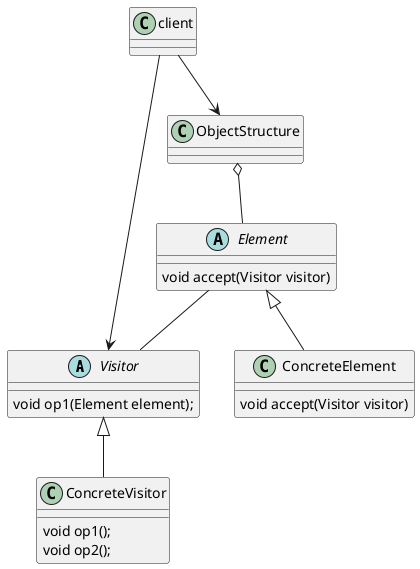 @startuml
'https://plantuml.com/class-diagram

abstract class Visitor{
    void op1(Element element);

}

/'成功/失败的类型'/
class ConcreteVisitor{
     void op1();
     void op2();
}


abstract class Element{
   /'为了使用不同的visitor,通过依赖visitor实现对其访问'/
   void accept(Visitor visitor)
}
/'不同的观众类型，男的/女的/小孩'/
class ConcreteElement{
    void accept(Visitor visitor)
}

/'数据结构'/
class ObjectStructure{
    /'有很多具体element的实例'/
}

class client{
}

Visitor <|-- ConcreteVisitor
Element -- Visitor
/'将成功/失败类型穿给你，不同的人打不同的分数'/
Element <|-- ConcreteElement
ObjectStructure o-- Element

client-->Visitor
client -->ObjectStructure
@enduml